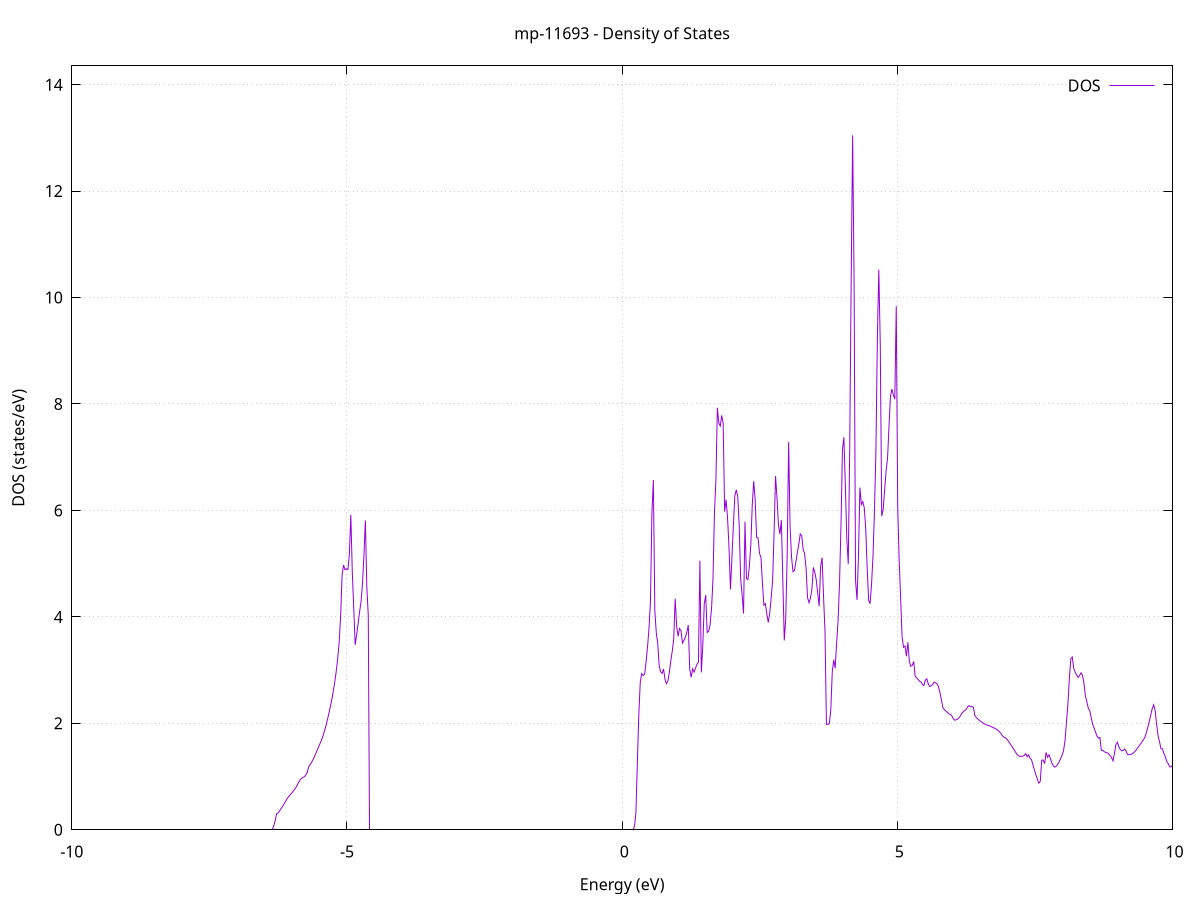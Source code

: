 set title 'mp-11693 - Density of States'
set xlabel 'Energy (eV)'
set ylabel 'DOS (states/eV)'
set grid
set xrange [-10:10]
set yrange [0:14.353]
set xzeroaxis lt -1
set terminal png size 800,600
set output 'mp-11693_dos_gnuplot.png'
plot '-' using 1:2 with lines title 'DOS'
-8.762100 0.000000
-8.735700 0.000000
-8.709300 0.000000
-8.682800 0.000000
-8.656400 0.000000
-8.630000 0.000000
-8.603500 0.000000
-8.577100 0.000000
-8.550700 0.000000
-8.524300 0.000000
-8.497800 0.000000
-8.471400 0.000000
-8.445000 0.000000
-8.418500 0.000000
-8.392100 0.000000
-8.365700 0.000000
-8.339300 0.000000
-8.312800 0.000000
-8.286400 0.000000
-8.260000 0.000000
-8.233500 0.000000
-8.207100 0.000000
-8.180700 0.000000
-8.154300 0.000000
-8.127800 0.000000
-8.101400 0.000000
-8.075000 0.000000
-8.048500 0.000000
-8.022100 0.000000
-7.995700 0.000000
-7.969200 0.000000
-7.942800 0.000000
-7.916400 0.000000
-7.890000 0.000000
-7.863500 0.000000
-7.837100 0.000000
-7.810700 0.000000
-7.784200 0.000000
-7.757800 0.000000
-7.731400 0.000000
-7.705000 0.000000
-7.678500 0.000000
-7.652100 0.000000
-7.625700 0.000000
-7.599200 0.000000
-7.572800 0.000000
-7.546400 0.000000
-7.520000 0.000000
-7.493500 0.000000
-7.467100 0.000000
-7.440700 0.000000
-7.414200 0.000000
-7.387800 0.000000
-7.361400 0.000000
-7.335000 0.000000
-7.308500 0.000000
-7.282100 0.000000
-7.255700 0.000000
-7.229200 0.000000
-7.202800 0.000000
-7.176400 0.000000
-7.150000 0.000000
-7.123500 0.000000
-7.097100 0.000000
-7.070700 0.000000
-7.044200 0.000000
-7.017800 0.000000
-6.991400 0.000000
-6.965000 0.000000
-6.938500 0.000000
-6.912100 0.000000
-6.885700 0.000000
-6.859200 0.000000
-6.832800 0.000000
-6.806400 0.000000
-6.780000 0.000000
-6.753500 0.000000
-6.727100 0.000000
-6.700700 0.000000
-6.674200 0.000000
-6.647800 0.000000
-6.621400 0.000000
-6.595000 0.000000
-6.568500 0.000000
-6.542100 0.000000
-6.515700 0.000000
-6.489200 0.000000
-6.462800 0.000000
-6.436400 0.000000
-6.410000 0.000000
-6.383500 0.000000
-6.357100 0.003900
-6.330700 0.069600
-6.304200 0.175200
-6.277800 0.300100
-6.251400 0.315100
-6.225000 0.354500
-6.198500 0.397200
-6.172100 0.435700
-6.145700 0.480400
-6.119200 0.527100
-6.092800 0.575600
-6.066400 0.613200
-6.040000 0.646200
-6.013500 0.677300
-5.987100 0.710500
-5.960700 0.746600
-5.934200 0.784300
-5.907800 0.830900
-5.881400 0.887200
-5.855000 0.932100
-5.828500 0.963900
-5.802100 0.982800
-5.775700 0.995900
-5.749200 1.027100
-5.722800 1.075700
-5.696400 1.181900
-5.670000 1.221900
-5.643500 1.266300
-5.617100 1.317200
-5.590700 1.374600
-5.564200 1.437600
-5.537800 1.504100
-5.511400 1.567500
-5.484900 1.631900
-5.458500 1.697200
-5.432100 1.774600
-5.405700 1.866800
-5.379200 1.964900
-5.352800 2.076100
-5.326400 2.197400
-5.299900 2.322300
-5.273500 2.459400
-5.247100 2.614100
-5.220700 2.785000
-5.194200 2.983900
-5.167800 3.226600
-5.141400 3.524400
-5.114900 4.019100
-5.088500 4.788700
-5.062100 4.974300
-5.035700 4.886500
-5.009200 4.906300
-4.982800 4.890000
-4.956400 5.172200
-4.929900 5.918800
-4.903500 4.845700
-4.877100 4.177100
-4.850700 3.474800
-4.824200 3.665900
-4.797800 3.867000
-4.771400 4.089400
-4.744900 4.278200
-4.718500 4.616400
-4.692100 5.143600
-4.665700 5.811000
-4.639200 4.561500
-4.612800 4.024900
-4.586400 0.000000
-4.559900 0.000000
-4.533500 0.000000
-4.507100 0.000000
-4.480700 0.000000
-4.454200 0.000000
-4.427800 0.000000
-4.401400 0.000000
-4.374900 0.000000
-4.348500 0.000000
-4.322100 0.000000
-4.295700 0.000000
-4.269200 0.000000
-4.242800 0.000000
-4.216400 0.000000
-4.189900 0.000000
-4.163500 0.000000
-4.137100 0.000000
-4.110700 0.000000
-4.084200 0.000000
-4.057800 0.000000
-4.031400 0.000000
-4.004900 0.000000
-3.978500 0.000000
-3.952100 0.000000
-3.925700 0.000000
-3.899200 0.000000
-3.872800 0.000000
-3.846400 0.000000
-3.819900 0.000000
-3.793500 0.000000
-3.767100 0.000000
-3.740700 0.000000
-3.714200 0.000000
-3.687800 0.000000
-3.661400 0.000000
-3.634900 0.000000
-3.608500 0.000000
-3.582100 0.000000
-3.555700 0.000000
-3.529200 0.000000
-3.502800 0.000000
-3.476400 0.000000
-3.449900 0.000000
-3.423500 0.000000
-3.397100 0.000000
-3.370700 0.000000
-3.344200 0.000000
-3.317800 0.000000
-3.291400 0.000000
-3.264900 0.000000
-3.238500 0.000000
-3.212100 0.000000
-3.185600 0.000000
-3.159200 0.000000
-3.132800 0.000000
-3.106400 0.000000
-3.079900 0.000000
-3.053500 0.000000
-3.027100 0.000000
-3.000600 0.000000
-2.974200 0.000000
-2.947800 0.000000
-2.921400 0.000000
-2.894900 0.000000
-2.868500 0.000000
-2.842100 0.000000
-2.815600 0.000000
-2.789200 0.000000
-2.762800 0.000000
-2.736400 0.000000
-2.709900 0.000000
-2.683500 0.000000
-2.657100 0.000000
-2.630600 0.000000
-2.604200 0.000000
-2.577800 0.000000
-2.551400 0.000000
-2.524900 0.000000
-2.498500 0.000000
-2.472100 0.000000
-2.445600 0.000000
-2.419200 0.000000
-2.392800 0.000000
-2.366400 0.000000
-2.339900 0.000000
-2.313500 0.000000
-2.287100 0.000000
-2.260600 0.000000
-2.234200 0.000000
-2.207800 0.000000
-2.181400 0.000000
-2.154900 0.000000
-2.128500 0.000000
-2.102100 0.000000
-2.075600 0.000000
-2.049200 0.000000
-2.022800 0.000000
-1.996400 0.000000
-1.969900 0.000000
-1.943500 0.000000
-1.917100 0.000000
-1.890600 0.000000
-1.864200 0.000000
-1.837800 0.000000
-1.811400 0.000000
-1.784900 0.000000
-1.758500 0.000000
-1.732100 0.000000
-1.705600 0.000000
-1.679200 0.000000
-1.652800 0.000000
-1.626400 0.000000
-1.599900 0.000000
-1.573500 0.000000
-1.547100 0.000000
-1.520600 0.000000
-1.494200 0.000000
-1.467800 0.000000
-1.441400 0.000000
-1.414900 0.000000
-1.388500 0.000000
-1.362100 0.000000
-1.335600 0.000000
-1.309200 0.000000
-1.282800 0.000000
-1.256400 0.000000
-1.229900 0.000000
-1.203500 0.000000
-1.177100 0.000000
-1.150600 0.000000
-1.124200 0.000000
-1.097800 0.000000
-1.071400 0.000000
-1.044900 0.000000
-1.018500 0.000000
-0.992100 0.000000
-0.965600 0.000000
-0.939200 0.000000
-0.912800 0.000000
-0.886400 0.000000
-0.859900 0.000000
-0.833500 0.000000
-0.807100 0.000000
-0.780600 0.000000
-0.754200 0.000000
-0.727800 0.000000
-0.701300 0.000000
-0.674900 0.000000
-0.648500 0.000000
-0.622100 0.000000
-0.595600 0.000000
-0.569200 0.000000
-0.542800 0.000000
-0.516300 0.000000
-0.489900 0.000000
-0.463500 0.000000
-0.437100 0.000000
-0.410600 0.000000
-0.384200 0.000000
-0.357800 0.000000
-0.331300 0.000000
-0.304900 0.000000
-0.278500 0.000000
-0.252100 0.000000
-0.225600 0.000000
-0.199200 0.000000
-0.172800 0.000000
-0.146300 0.000000
-0.119900 0.000000
-0.093500 0.000000
-0.067100 0.000000
-0.040600 0.000000
-0.014200 0.000000
0.012200 0.000000
0.038700 0.000000
0.065100 0.000000
0.091500 0.000000
0.117900 0.000000
0.144400 0.000000
0.170800 0.000000
0.197200 0.000400
0.223700 0.059000
0.250100 0.317400
0.276500 1.253100
0.302900 2.174200
0.329400 2.772800
0.355800 2.934000
0.382200 2.899900
0.408700 2.922800
0.435100 3.157700
0.461500 3.438500
0.487900 3.785500
0.514400 4.289500
0.540800 5.945100
0.567200 6.570000
0.593700 4.121700
0.620100 3.705000
0.646500 3.501800
0.672900 3.082800
0.699400 2.967300
0.725800 2.937800
0.752200 3.020400
0.778700 2.826000
0.805100 2.745400
0.831500 2.793300
0.857900 2.960800
0.884400 3.176100
0.910800 3.357100
0.937200 3.581700
0.963700 4.339500
0.990100 3.826900
1.016500 3.634700
1.042900 3.782300
1.069400 3.740400
1.095800 3.508100
1.122200 3.558300
1.148700 3.619200
1.175100 3.709600
1.201500 3.845800
1.227900 3.023500
1.254400 2.864400
1.280800 3.023100
1.307200 2.960300
1.333700 3.040900
1.360100 3.108100
1.386500 3.151000
1.412900 5.056600
1.439400 2.957800
1.465800 3.481500
1.492200 4.252600
1.518700 4.408800
1.545100 3.707400
1.571500 3.730300
1.598000 3.846800
1.624400 4.160000
1.650800 4.715200
1.677200 5.956600
1.703700 6.570100
1.730100 7.928400
1.756500 7.643600
1.783000 7.586400
1.809400 7.787100
1.835800 7.631600
1.862200 5.975800
1.888700 6.204000
1.915100 5.861200
1.941500 5.315100
1.968000 4.516000
1.994400 5.103400
2.020800 5.712600
2.047200 6.271100
2.073700 6.388200
2.100100 6.272600
2.126500 5.732200
2.153000 4.714500
2.179400 4.421800
2.205800 4.063000
2.232200 5.789000
2.258700 4.720900
2.285100 4.700200
2.311500 4.951700
2.338000 5.353000
2.364400 6.110600
2.390800 6.548900
2.417200 6.199900
2.443700 5.493300
2.470100 5.482400
2.496500 5.195400
2.523000 5.108500
2.549400 4.623500
2.575800 4.219800
2.602200 4.248800
2.628700 4.054200
2.655100 3.894300
2.681500 4.070400
2.708000 4.358000
2.734400 4.679500
2.760800 5.582600
2.787200 6.644900
2.813700 6.236900
2.840100 5.729700
2.866500 5.553900
2.893000 5.817900
2.919400 4.696100
2.945800 3.556800
2.972200 3.966000
2.998700 5.156700
3.025100 7.285200
3.051500 5.693900
3.078000 5.121400
3.104400 4.848300
3.130800 4.871600
3.157200 5.037000
3.183700 5.206800
3.210100 5.367400
3.236500 5.558700
3.263000 5.524100
3.289400 5.267100
3.315800 5.185300
3.342200 4.912100
3.368700 4.360400
3.395100 4.266000
3.421500 4.353800
3.448000 4.519500
3.474400 4.929900
3.500800 4.837800
3.527200 4.691300
3.553700 4.445400
3.580100 4.202500
3.606500 4.947700
3.633000 5.115700
3.659400 4.383800
3.685800 3.732700
3.712200 1.979700
3.738700 1.982200
3.765100 1.992600
3.791500 2.253800
3.818000 2.966900
3.844400 3.193400
3.870800 3.035200
3.897300 3.507700
3.923700 3.933000
3.950100 4.643600
3.976500 5.730100
4.003000 7.144700
4.029400 7.374500
4.055800 6.456700
4.082300 5.463800
4.108700 4.996800
4.135100 7.198600
4.161500 10.302400
4.188000 13.048200
4.214400 10.318000
4.240800 4.690000
4.267300 4.320400
4.293700 5.131700
4.320100 6.429800
4.346500 6.110600
4.373000 6.166900
4.399400 6.050000
4.425800 5.659900
4.452300 4.914200
4.478700 4.311400
4.505100 4.247400
4.531500 4.613400
4.558000 5.144200
4.584400 5.973000
4.610800 7.100800
4.637300 9.221200
4.663700 10.524200
4.690100 9.126500
4.716500 5.891400
4.743000 6.017200
4.769400 6.385800
4.795800 6.739000
4.822300 6.977300
4.848700 7.575200
4.875100 8.139700
4.901500 8.282000
4.928000 8.172200
4.954400 8.090300
4.980800 9.837900
5.007300 6.044800
5.033700 5.064700
5.060100 4.359000
5.086500 3.623300
5.113000 3.429900
5.139400 3.454500
5.165800 3.260500
5.192300 3.523100
5.218700 3.161600
5.245100 3.071800
5.271500 3.088600
5.298000 3.162400
5.324400 2.885500
5.350800 2.857000
5.377300 2.823800
5.403700 2.791000
5.430100 2.776100
5.456500 2.730000
5.483000 2.709900
5.509400 2.810600
5.535800 2.836800
5.562300 2.739700
5.588700 2.692400
5.615100 2.706400
5.641500 2.726300
5.668000 2.775200
5.694400 2.760200
5.720800 2.744900
5.747300 2.691500
5.773700 2.581700
5.800100 2.446100
5.826500 2.299900
5.853000 2.258400
5.879400 2.233200
5.905800 2.210200
5.932300 2.184900
5.958700 2.168300
5.985100 2.151100
6.011500 2.095600
6.038000 2.060300
6.064400 2.064300
6.090800 2.077100
6.117300 2.100100
6.143700 2.135400
6.170100 2.187100
6.196500 2.213900
6.223000 2.238400
6.249400 2.259200
6.275800 2.306900
6.302300 2.334200
6.328700 2.311700
6.355100 2.318600
6.381600 2.302000
6.408000 2.148700
6.434400 2.111100
6.460800 2.083600
6.487300 2.058900
6.513700 2.038100
6.540100 2.018600
6.566600 1.999700
6.593000 1.983200
6.619400 1.970500
6.645800 1.961400
6.672300 1.954400
6.698700 1.941400
6.725100 1.926700
6.751600 1.915100
6.778000 1.902900
6.804400 1.887900
6.830800 1.866100
6.857300 1.838900
6.883700 1.807900
6.910100 1.765500
6.936600 1.739000
6.963000 1.731500
6.989400 1.703800
7.015800 1.668900
7.042300 1.628500
7.068700 1.585300
7.095100 1.544200
7.121600 1.502900
7.148000 1.460200
7.174400 1.415800
7.200800 1.390800
7.227300 1.379100
7.253700 1.380800
7.280100 1.383500
7.306600 1.395500
7.333000 1.431600
7.359400 1.369500
7.385800 1.408700
7.412300 1.344400
7.438700 1.313800
7.465100 1.216600
7.491600 1.122800
7.518000 1.033700
7.544400 0.952000
7.570800 0.876000
7.597300 0.907600
7.623700 1.307800
7.650100 1.310800
7.676600 1.243400
7.703000 1.453600
7.729400 1.363500
7.755800 1.407200
7.782300 1.336900
7.808700 1.250800
7.835100 1.201600
7.861600 1.175900
7.888000 1.193900
7.914400 1.230300
7.940800 1.278000
7.967300 1.335600
7.993700 1.400300
8.020100 1.485400
8.046600 1.672300
8.073000 2.012000
8.099400 2.353500
8.125800 2.840400
8.152300 3.215200
8.178700 3.246100
8.205100 3.037400
8.231600 2.958000
8.258000 2.911500
8.284400 2.862500
8.310800 2.896000
8.337300 2.949600
8.363700 2.906000
8.390100 2.759900
8.416600 2.524900
8.443000 2.405000
8.469400 2.288000
8.495800 2.237700
8.522300 2.109200
8.548700 1.989200
8.575100 1.910200
8.601600 1.836100
8.628000 1.762000
8.654400 1.721300
8.680900 1.735900
8.707300 1.493100
8.733700 1.492700
8.760100 1.467000
8.786600 1.453100
8.813000 1.447000
8.839400 1.426100
8.865900 1.396700
8.892300 1.357100
8.918700 1.294900
8.945100 1.430900
8.971600 1.599100
8.998000 1.643500
9.024400 1.560500
9.050900 1.509200
9.077300 1.482900
9.103700 1.491100
9.130100 1.518900
9.156600 1.479700
9.183000 1.415200
9.209400 1.410100
9.235900 1.415700
9.262300 1.424500
9.288700 1.442400
9.315100 1.469500
9.341600 1.501600
9.368000 1.538800
9.394400 1.577300
9.420900 1.615200
9.447300 1.653900
9.473700 1.693600
9.500100 1.744300
9.526600 1.828700
9.553000 1.931100
9.579400 2.043800
9.605900 2.161100
9.632300 2.278200
9.658700 2.349300
9.685100 2.235400
9.711600 1.978400
9.738000 1.766000
9.764400 1.652800
9.790900 1.522300
9.817300 1.519400
9.843700 1.435200
9.870100 1.372700
9.896600 1.279700
9.923000 1.242500
9.949400 1.182200
9.975900 1.181000
10.002300 1.212100
10.028700 1.158600
10.055100 1.024500
10.081600 0.860900
10.108000 0.721000
10.134400 0.567700
10.160900 0.410700
10.187300 0.335500
10.213700 0.315600
10.240100 0.326400
10.266600 0.358800
10.293000 0.390900
10.319400 0.422700
10.345900 0.456200
10.372300 0.497600
10.398700 0.554400
10.425100 0.593700
10.451600 0.636200
10.478000 0.677800
10.504400 0.717300
10.530900 0.754900
10.557300 0.790600
10.583700 0.824500
10.610100 0.856700
10.636600 0.876000
10.663000 0.896800
10.689400 0.926400
10.715900 0.962400
10.742300 1.005100
10.768700 1.049400
10.795100 1.095500
10.821600 1.148200
10.848000 1.207900
10.874400 1.274700
10.900900 1.352700
10.927300 1.456900
10.953700 1.579200
10.980100 1.721200
11.006600 1.918600
11.033000 2.233500
11.059400 2.598800
11.085900 3.153700
11.112300 3.357100
11.138700 3.334700
11.165200 3.038200
11.191600 2.732300
11.218000 2.172800
11.244400 1.698800
11.270900 1.532600
11.297300 1.429500
11.323700 1.374400
11.350200 1.362300
11.376600 1.345700
11.403000 1.323800
11.429400 1.327800
11.455900 1.388100
11.482300 1.482500
11.508700 1.533500
11.535200 1.575900
11.561600 1.675900
11.588000 1.823500
11.614400 2.086100
11.640900 2.031100
11.667300 1.849400
11.693700 1.609500
11.720200 1.366800
11.746600 1.131600
11.773000 1.111600
11.799400 1.104600
11.825900 1.077400
11.852300 1.086900
11.878700 1.129100
11.905200 1.257400
11.931600 1.309800
11.958000 1.362600
11.984400 1.407100
12.010900 1.447500
12.037300 1.476200
12.063700 1.502600
12.090200 1.555100
12.116600 1.618800
12.143000 1.733800
12.169400 1.902800
12.195900 2.145100
12.222300 2.488500
12.248700 2.426400
12.275200 2.577200
12.301600 2.632500
12.328000 2.660000
12.354400 2.663900
12.380900 2.630700
12.407300 2.417600
12.433700 2.268800
12.460200 2.156100
12.486600 2.078700
12.513000 2.020800
12.539400 1.898800
12.565900 1.828100
12.592300 1.785100
12.618700 1.803800
12.645200 1.873500
12.671600 2.053200
12.698000 2.644300
12.724400 3.187800
12.750900 3.542400
12.777300 3.996800
12.803700 4.424400
12.830200 4.678700
12.856600 4.735100
12.883000 4.609000
12.909400 4.343700
12.935900 4.143900
12.962300 4.029300
12.988700 4.022600
13.015200 4.041800
13.041600 3.928900
13.068000 3.770100
13.094400 3.639200
13.120900 3.582500
13.147300 3.392800
13.173700 3.226900
13.200200 3.061300
13.226600 3.019200
13.253000 2.898700
13.279400 2.684300
13.305900 2.486600
13.332300 2.332200
13.358700 2.254100
13.385200 2.228900
13.411600 2.149700
13.438000 2.119200
13.464500 2.120200
13.490900 2.111900
13.517300 2.094500
13.543700 2.087100
13.570200 2.087900
13.596600 2.091700
13.623000 2.065200
13.649500 2.001600
13.675900 1.938200
13.702300 1.890800
13.728700 1.949200
13.755200 2.211600
13.781600 2.302400
13.808000 2.629400
13.834500 2.911000
13.860900 3.109300
13.887300 3.018800
13.913700 2.961000
13.940200 2.698600
13.966600 2.639900
13.993000 2.550800
14.019500 2.504900
14.045900 2.437400
14.072300 2.392500
14.098700 2.362500
14.125200 2.332200
14.151600 2.286800
14.178000 2.254000
14.204500 2.188600
14.230900 2.073000
14.257300 1.988600
14.283700 1.948600
14.310200 1.855000
14.336600 1.775800
14.363000 1.715300
14.389500 1.699100
14.415900 1.692000
14.442300 1.834700
14.468700 1.934500
14.495200 1.958200
14.521600 1.909300
14.548000 1.954200
14.574500 2.127700
14.600900 2.230400
14.627300 2.315800
14.653700 2.396600
14.680200 2.479600
14.706600 2.526900
14.733000 2.543000
14.759500 2.582600
14.785900 2.645800
14.812300 2.723800
14.838700 2.810500
14.865200 2.891000
14.891600 2.960800
14.918000 3.030100
14.944500 3.152100
14.970900 3.384400
14.997300 3.251900
15.023700 3.079400
15.050200 2.930900
15.076600 2.782200
15.103000 2.627800
15.129500 2.449300
15.155900 2.256300
15.182300 2.055200
15.208700 2.020500
15.235200 2.060500
15.261600 2.160800
15.288000 2.185500
15.314500 2.182100
15.340900 2.062800
15.367300 1.972600
15.393700 1.881100
15.420200 2.186800
15.446600 2.365000
15.473000 2.135900
15.499500 2.033500
15.525900 1.942400
15.552300 1.804000
15.578700 1.687400
15.605200 1.564400
15.631600 1.490800
15.658000 1.460600
15.684500 1.539500
15.710900 1.686400
15.737300 2.100900
15.763700 2.414600
15.790200 2.642900
15.816600 2.708000
15.843000 2.632500
15.869500 2.645700
15.895900 2.700400
15.922300 2.685500
15.948800 2.562700
15.975200 2.467600
16.001600 2.402600
16.028000 2.507400
16.054500 2.267400
16.080900 2.193200
16.107300 2.259000
16.133800 2.375300
16.160200 2.521500
16.186600 2.678200
16.213000 2.736500
16.239500 2.645400
16.265900 2.554800
16.292300 2.525100
16.318800 2.541400
16.345200 2.569300
16.371600 2.638400
16.398000 2.743500
16.424500 2.856600
16.450900 2.914800
16.477300 2.941300
16.503800 3.006700
16.530200 3.015100
16.556600 2.996000
16.583000 3.045200
16.609500 3.068900
16.635900 3.066200
16.662300 3.076900
16.688800 3.060500
16.715200 2.978900
16.741600 2.938000
16.768000 2.933500
16.794500 3.185000
16.820900 2.967200
16.847300 2.793200
16.873800 2.832800
16.900200 2.849900
16.926600 2.970000
16.953000 2.960800
16.979500 2.854600
17.005900 2.900200
17.032300 2.835000
17.058800 2.970300
17.085200 3.318300
17.111600 3.732400
17.138000 4.036900
17.164500 3.775800
17.190900 3.567100
17.217300 3.371400
17.243800 3.165000
17.270200 2.930400
17.296600 2.792700
17.323000 2.649800
17.349500 2.496500
17.375900 2.348500
17.402300 2.234700
17.428800 2.138500
17.455200 2.055400
17.481600 1.995600
17.508000 1.989600
17.534500 2.012300
17.560900 2.053500
17.587300 2.116200
17.613800 2.192900
17.640200 2.275500
17.666600 2.417900
17.693000 2.572500
17.719500 2.659700
17.745900 2.767300
17.772300 2.913400
17.798800 3.308300
17.825200 3.038900
17.851600 2.857900
17.878000 2.815500
17.904500 2.808600
17.930900 2.792800
17.957300 2.770900
17.983800 2.738900
18.010200 2.696200
18.036600 2.636900
18.063000 2.592100
18.089500 2.620500
18.115900 2.606400
18.142300 2.606000
18.168800 2.624500
18.195200 2.642900
18.221600 2.683800
18.248100 2.736400
18.274500 2.823700
18.300900 2.910000
18.327300 3.137700
18.353800 3.544600
18.380200 3.503500
18.406600 3.641700
18.433100 3.807500
18.459500 3.879000
18.485900 3.892300
18.512300 3.848700
18.538800 3.707200
18.565200 3.608600
18.591600 3.509400
18.618100 3.390000
18.644500 3.326300
18.670900 3.320700
18.697300 3.340100
18.723800 3.365800
18.750200 3.360900
18.776600 3.236100
18.803100 3.230200
18.829500 3.326400
18.855900 3.459400
18.882300 3.427700
18.908800 3.421000
18.935200 3.411600
18.961600 3.419800
18.988100 3.465300
19.014500 3.680300
19.040900 3.460600
19.067300 3.490500
19.093800 3.547200
19.120200 3.606800
19.146600 3.748500
19.173100 3.804700
19.199500 3.777200
19.225900 3.643000
19.252300 3.627300
19.278800 3.611600
19.305200 3.583500
19.331600 3.541500
19.358100 3.527700
19.384500 3.532700
19.410900 3.541500
19.437300 3.575900
19.463800 3.641700
19.490200 3.592500
19.516600 3.535800
19.543100 3.459300
19.569500 3.420400
19.595900 3.427400
19.622300 3.452100
19.648800 3.465300
19.675200 3.520200
19.701600 3.335400
19.728100 3.236600
19.754500 3.198600
19.780900 3.150500
19.807300 3.079800
19.833800 3.073100
19.860200 3.167500
19.886600 3.162000
19.913100 3.276300
19.939500 3.402600
19.965900 3.456900
19.992300 3.492200
20.018800 3.557500
20.045200 3.710600
20.071600 3.900300
20.098100 4.102900
20.124500 4.606400
20.150900 3.168500
20.177300 3.098400
20.203800 3.118200
20.230200 3.165000
20.256600 3.059400
20.283100 2.887900
20.309500 2.802200
20.335900 2.757600
20.362300 2.764300
20.388800 2.779200
20.415200 2.789900
20.441600 2.914000
20.468100 3.940900
20.494500 3.796100
20.520900 3.907700
20.547400 3.864800
20.573800 3.870400
20.600200 4.070800
20.626600 4.138500
20.653100 3.578400
20.679500 3.527300
20.705900 3.349600
20.732400 3.157500
20.758800 3.026800
20.785200 3.040600
20.811600 3.067300
20.838100 3.153900
20.864500 3.389600
20.890900 3.498100
20.917400 3.618700
20.943800 3.617200
20.970200 3.602300
20.996600 3.597100
21.023100 3.581800
21.049500 3.593200
21.075900 3.515500
21.102400 3.535800
21.128800 3.549900
21.155200 3.495900
21.181600 3.411100
21.208100 3.434200
21.234500 3.385000
21.260900 3.279900
21.287400 3.242200
21.313800 3.248700
21.340200 3.370000
21.366600 3.411400
21.393100 3.483600
21.419500 3.560600
21.445900 3.638000
21.472400 3.709900
21.498800 3.827300
21.525200 3.546300
21.551600 3.476400
21.578100 3.446300
21.604500 3.463300
21.630900 3.501400
21.657400 3.570800
21.683800 3.683400
21.710200 3.826800
21.736600 3.913500
21.763100 3.859400
21.789500 3.765700
21.815900 3.762300
21.842400 3.754500
21.868800 3.789800
21.895200 3.732700
21.921600 3.631400
21.948100 3.621200
21.974500 3.514500
22.000900 3.541000
22.027400 3.634500
22.053800 3.615200
22.080200 3.517300
22.106600 3.438900
22.133100 3.396600
22.159500 3.404600
22.185900 3.424000
22.212400 3.595000
22.238800 3.957700
22.265200 4.049200
22.291600 4.036000
22.318100 3.971900
22.344500 3.893900
22.370900 3.854000
22.397400 3.757400
22.423800 3.678400
22.450200 4.149900
22.476600 3.578100
22.503100 3.546300
22.529500 3.510600
22.555900 3.473900
22.582400 3.463200
22.608800 3.458400
22.635200 3.497500
22.661600 3.525700
22.688100 3.483300
22.714500 3.429300
22.740900 3.337500
22.767400 3.210000
22.793800 3.192500
22.820200 3.201700
22.846600 3.187600
22.873100 3.182600
22.899500 3.190300
22.925900 3.178500
22.952400 3.689700
22.978800 3.983500
23.005200 3.741200
23.031700 3.629400
23.058100 3.515000
23.084500 3.269100
23.110900 3.134100
23.137400 3.089000
23.163800 3.140700
23.190200 3.084000
23.216700 2.995400
23.243100 2.956300
23.269500 2.703300
23.295900 2.661600
23.322400 2.628200
23.348800 2.635900
23.375200 2.646400
23.401700 2.588200
23.428100 2.559100
23.454500 2.560800
23.480900 2.565300
23.507400 2.564700
23.533800 2.605300
23.560200 2.669400
23.586700 2.779800
23.613100 3.215800
23.639500 3.420200
23.665900 3.346800
23.692400 3.322900
23.718800 3.199900
23.745200 3.018100
23.771700 2.835200
23.798100 2.684200
23.824500 2.792700
23.850900 3.023900
23.877400 3.363700
23.903800 3.735200
23.930200 4.157000
23.956700 4.414900
23.983100 4.421700
24.009500 4.441100
24.035900 4.528100
24.062400 4.364200
24.088800 4.184700
24.115200 4.016800
24.141700 4.456700
24.168100 3.964100
24.194500 4.008800
24.220900 4.124600
24.247400 4.088200
24.273800 3.949100
24.300200 3.854900
24.326700 3.781400
24.353100 3.860900
24.379500 3.961700
24.405900 4.077800
24.432400 4.220600
24.458800 4.353500
24.485200 4.452900
24.511700 4.603300
24.538100 4.783700
24.564500 4.985100
24.590900 4.985300
24.617400 4.719400
24.643800 4.465000
24.670200 4.168600
24.696700 4.052700
24.723100 4.155500
24.749500 4.279800
24.775900 4.430200
24.802400 4.836300
24.828800 4.988700
24.855200 5.100400
24.881700 5.204400
24.908100 5.242000
24.934500 5.049000
24.960900 4.389600
24.987400 4.246400
25.013800 4.208800
25.040200 4.193600
25.066700 4.450600
25.093100 4.536900
25.119500 4.366900
25.145900 4.149400
25.172400 4.288700
25.198800 4.279100
25.225200 4.042300
25.251700 3.967400
25.278100 3.821100
25.304500 3.794300
25.331000 3.955900
25.357400 4.179000
25.383800 4.054900
25.410200 3.971800
25.436700 3.950200
25.463100 4.005200
25.489500 4.120800
25.516000 4.101100
25.542400 4.459600
25.568800 4.280300
25.595200 4.192700
25.621700 4.379400
25.648100 3.921000
25.674500 3.559600
25.701000 3.485900
25.727400 3.632200
25.753800 3.830900
25.780200 3.992100
25.806700 4.224900
25.833100 4.380400
25.859500 4.179600
25.886000 4.262400
25.912400 4.504400
25.938800 4.558000
25.965200 4.439800
25.991700 4.312300
26.018100 4.222200
26.044500 4.132000
26.071000 3.918800
26.097400 3.648000
26.123800 3.688700
26.150200 3.249500
26.176700 3.091500
26.203100 2.919300
26.229500 2.744500
26.256000 2.614100
26.282400 2.362100
26.308800 2.459300
26.335200 2.645300
26.361700 2.829500
26.388100 3.029300
26.414500 3.222800
26.441000 3.501500
26.467400 3.694900
26.493800 3.978900
26.520200 4.250300
26.546700 4.509600
26.573100 5.088300
26.599500 4.896600
26.626000 5.284300
26.652400 5.586900
26.678800 6.176800
26.705200 5.885400
26.731700 5.106600
26.758100 4.222900
26.784500 3.810600
26.811000 3.504900
26.837400 3.337400
26.863800 3.302000
26.890200 3.281500
26.916700 3.310700
26.943100 3.395400
26.969500 3.473500
26.996000 3.565900
27.022400 4.010100
27.048800 4.359600
27.075200 4.716200
27.101700 4.701600
27.128100 4.789000
27.154500 4.845300
27.181000 4.955100
27.207400 4.392900
27.233800 4.210400
27.260200 4.316200
27.286700 4.260000
27.313100 4.186700
27.339500 4.256000
27.366000 4.188600
27.392400 4.515100
27.418800 4.024500
27.445200 3.857600
27.471700 3.796100
27.498100 3.839100
27.524500 3.693900
27.551000 3.414600
27.577400 3.366000
27.603800 3.276000
27.630200 3.279100
27.656700 3.368800
27.683100 3.650100
27.709500 4.095900
27.736000 4.614600
27.762400 4.099600
27.788800 4.021900
27.815300 3.928900
27.841700 3.799400
27.868100 3.771400
27.894500 3.797500
27.921000 3.946800
27.947400 4.276200
27.973800 4.624700
28.000300 4.915700
28.026700 5.414000
28.053100 4.464200
28.079500 3.995600
28.106000 3.542200
28.132400 3.375900
28.158800 3.499600
28.185300 3.985500
28.211700 3.941700
28.238100 3.967000
28.264500 3.968200
28.291000 4.131000
28.317400 4.631300
28.343800 4.461300
28.370300 4.005300
28.396700 3.657600
28.423100 3.452500
28.449500 3.209600
28.476000 3.067100
28.502400 2.945400
28.528800 2.811800
28.555300 2.747800
28.581700 2.951400
28.608100 2.974700
28.634500 3.214300
28.661000 3.499700
28.687400 3.797600
28.713800 4.074900
28.740300 4.401100
28.766700 4.567400
28.793100 4.730800
28.819500 4.765600
28.846000 4.528300
28.872400 4.240400
28.898800 4.017500
28.925300 4.207900
28.951700 4.251300
28.978100 4.281500
29.004500 4.693400
29.031000 4.891500
29.057400 4.642400
29.083800 4.295800
29.110300 4.223500
29.136700 3.836400
29.163100 3.756500
29.189500 3.639500
29.216000 3.733400
29.242400 3.853400
29.268800 3.703300
29.295300 3.531100
29.321700 3.422700
29.348100 3.362800
29.374500 3.297200
29.401000 3.234700
29.427400 3.252800
29.453800 3.281400
29.480300 3.403000
29.506700 3.590300
29.533100 3.773100
29.559500 4.202200
29.586000 4.909400
29.612400 5.293100
29.638800 5.766800
29.665300 4.800100
29.691700 4.720600
29.718100 5.253500
29.744500 4.788800
29.771000 4.566000
29.797400 4.546600
29.823800 4.412000
29.850300 4.235600
29.876700 3.969600
29.903100 4.008100
29.929500 4.306400
29.956000 4.497100
29.982400 4.530800
30.008800 4.669200
30.035300 4.716800
30.061700 4.702600
30.088100 4.583300
30.114600 4.523600
30.141000 4.447900
30.167400 4.310000
30.193800 4.134800
30.220300 3.996200
30.246700 3.869600
30.273100 3.777000
30.299600 3.737900
30.326000 3.718900
30.352400 3.667800
30.378800 3.651900
30.405300 3.702200
30.431700 3.856700
30.458100 3.808000
30.484600 3.751400
30.511000 3.721000
30.537400 3.700000
30.563800 3.743000
30.590300 3.837100
30.616700 3.930900
30.643100 3.965800
30.669600 3.974700
30.696000 4.022600
30.722400 3.800700
30.748800 3.587700
30.775300 3.516200
30.801700 3.486000
30.828100 3.472700
30.854600 3.438600
30.881000 3.317300
30.907400 3.295400
30.933800 3.322900
30.960300 3.381800
30.986700 3.476000
31.013100 3.622700
31.039600 3.882100
31.066000 4.101200
31.092400 4.218100
31.118800 4.404500
31.145300 4.692500
31.171700 4.668300
31.198100 4.830200
31.224600 4.845600
31.251000 5.047900
31.277400 5.054600
31.303800 5.220800
31.330300 5.294800
31.356700 4.885100
31.383100 4.949000
31.409600 4.484400
31.436000 4.213300
31.462400 3.904100
31.488800 3.651300
31.515300 3.573700
31.541700 3.507600
31.568100 3.456500
31.594600 3.456800
31.621000 3.553100
31.647400 3.742800
31.673800 3.909500
31.700300 4.078200
31.726700 4.261900
31.753100 4.130800
31.779600 4.068500
31.806000 4.218200
31.832400 4.044000
31.858800 4.085800
31.885300 4.314100
31.911700 4.220900
31.938100 4.187000
31.964600 4.203900
31.991000 4.144400
32.017400 4.057700
32.043800 3.974300
32.070300 4.007500
32.096700 4.080100
32.123100 4.089200
32.149600 4.028500
32.176000 3.890100
32.202400 3.800400
32.228800 3.754500
32.255300 3.783400
32.281700 3.791000
32.308100 4.255400
32.334600 4.601600
32.361000 4.433900
32.387400 4.470900
32.413900 4.444900
32.440300 4.323200
32.466700 4.163100
32.493100 3.908300
32.519600 3.772400
32.546000 3.677400
32.572400 3.673400
32.598900 3.760900
32.625300 3.835500
32.651700 3.990000
32.678100 4.169700
32.704600 4.229200
32.731000 4.442800
32.757400 4.325600
32.783900 4.221800
32.810300 4.134700
32.836700 4.062000
32.863100 4.061500
32.889600 4.037000
32.916000 3.962000
32.942400 4.018500
32.968900 4.135500
32.995300 4.248500
33.021700 4.273800
33.048100 4.251800
33.074600 4.588200
33.101000 4.590900
33.127400 4.652200
33.153900 4.680300
33.180300 4.699600
33.206700 4.700800
33.233100 4.724300
33.259600 4.753600
33.286000 5.163900
33.312400 5.633300
33.338900 5.403300
33.365300 5.598100
33.391700 5.799100
33.418100 6.014400
33.444600 6.702900
33.471000 6.031000
33.497400 5.008100
33.523900 4.402300
33.550300 4.175500
33.576700 4.210500
33.603100 4.270000
33.629600 4.328800
33.656000 4.265300
33.682400 4.305400
33.708900 4.797900
33.735300 5.012600
33.761700 5.167100
33.788100 6.405500
33.814600 5.323000
33.841000 5.403000
33.867400 5.376700
33.893900 5.219700
33.920300 5.026600
33.946700 4.644300
33.973100 4.612400
33.999600 4.530400
34.026000 4.312200
34.052400 4.306000
34.078900 4.471800
34.105300 4.523200
34.131700 4.642100
34.158100 4.889800
34.184600 5.468500
34.211000 5.113300
34.237400 5.441800
34.263900 5.519200
34.290300 5.361500
34.316700 5.468800
34.343100 5.773700
34.369600 6.017500
34.396000 5.237400
34.422400 4.556800
34.448900 4.092400
34.475300 4.015300
34.501700 4.116600
34.528100 4.035500
34.554600 4.072900
34.581000 4.251200
34.607400 4.662300
34.633900 4.357800
34.660300 4.236400
34.686700 4.396100
34.713100 4.658100
34.739600 4.855800
34.766000 5.574100
34.792400 6.724800
34.818900 6.319700
34.845300 5.910600
34.871700 5.211900
34.898200 4.744500
34.924600 4.286800
34.951000 3.943800
34.977400 3.937700
35.003900 4.154100
35.030300 4.163000
35.056700 4.289000
35.083200 4.352500
35.109600 4.370700
35.136000 4.380900
35.162400 4.476600
35.188900 4.422500
35.215300 4.481200
35.241700 4.469500
35.268200 4.443400
35.294600 4.475300
35.321000 4.228200
35.347400 3.848700
35.373900 3.452600
35.400300 3.421000
35.426700 3.595300
35.453200 3.848900
35.479600 4.067000
35.506000 4.336800
35.532400 4.901800
35.558900 4.589000
35.585300 4.296700
35.611700 4.115400
35.638200 3.948800
35.664600 3.697100
35.691000 3.384400
35.717400 3.487400
35.743900 3.835200
35.770300 4.090900
35.796700 4.255800
35.823200 4.330400
35.849600 4.633700
35.876000 4.633000
35.902400 4.709000
35.928900 4.678100
35.955300 4.631800
35.981700 4.619400
36.008200 4.688500
36.034600 4.916400
36.061000 5.153300
36.087400 5.093100
36.113900 4.743400
36.140300 4.554400
36.166700 4.670100
36.193200 4.580400
36.219600 4.486600
36.246000 4.774400
36.272400 4.636100
36.298900 4.508600
36.325300 4.558700
36.351700 4.575600
36.378200 4.774700
36.404600 4.645000
36.431000 5.030400
36.457400 5.343300
36.483900 5.521400
36.510300 5.509600
36.536700 5.514300
36.563200 4.749600
36.589600 4.363400
36.616000 4.478000
36.642400 4.602600
36.668900 4.492400
36.695300 4.367800
36.721700 4.210600
36.748200 3.971700
36.774600 3.810000
36.801000 3.787200
36.827400 3.954700
36.853900 4.634800
36.880300 5.366700
36.906700 5.560700
36.933200 6.447700
36.959600 6.833200
36.986000 5.991100
37.012400 5.631400
37.038900 5.361500
37.065300 5.283000
37.091700 4.989300
37.118200 5.071000
37.144600 5.711400
37.171000 5.889800
37.197500 5.999100
37.223900 5.827200
37.250300 5.651600
37.276700 5.453300
37.303200 5.425100
37.329600 5.443900
37.356000 5.397000
37.382500 5.191300
37.408900 5.022700
37.435300 4.953300
37.461700 5.105000
37.488200 5.360300
37.514600 5.270400
37.541000 4.999400
37.567500 4.654200
37.593900 4.460900
37.620300 4.674600
37.646700 4.690700
37.673200 4.689000
37.699600 4.584200
37.726000 4.368300
37.752500 4.142700
37.778900 4.124800
37.805300 4.247100
37.831700 4.576900
37.858200 5.044700
37.884600 4.912000
37.911000 4.906400
37.937500 4.975000
37.963900 5.043000
37.990300 5.119300
38.016700 5.290800
38.043200 5.428200
38.069600 5.644300
38.096000 5.746200
38.122500 5.462200
38.148900 5.066000
38.175300 4.733800
38.201700 4.561900
38.228200 4.939900
38.254600 5.408300
38.281000 5.058900
38.307500 4.860800
38.333900 4.886000
38.360300 5.022700
38.386700 5.141500
38.413200 5.365500
38.439600 6.012700
38.466000 6.159200
38.492500 6.030200
38.518900 5.550200
38.545300 5.348400
38.571700 5.220100
38.598200 5.034700
38.624600 4.912300
38.651000 5.469200
38.677500 6.326300
38.703900 6.141200
38.730300 5.895400
38.756700 5.713200
38.783200 5.472600
38.809600 5.461800
38.836000 5.570600
38.862500 5.478200
38.888900 5.533700
38.915300 6.218400
38.941700 6.772000
38.968200 7.363400
38.994600 8.637200
39.021000 10.158400
39.047500 11.421700
39.073900 8.727600
39.100300 7.309700
39.126700 6.334100
39.153200 7.886700
39.179600 12.491700
39.206000 17.720000
39.232500 18.148300
39.258900 15.987800
39.285300 20.761900
39.311700 33.805800
39.338200 25.158600
39.364600 25.621400
39.391000 33.907100
39.417500 23.412700
39.443900 19.488600
39.470300 27.976700
39.496700 18.550700
39.523200 16.960600
39.549600 17.353600
39.576000 15.228200
39.602500 12.149800
39.628900 9.733300
39.655300 9.334600
39.681800 10.196100
39.708200 11.082500
39.734600 10.895200
39.761000 9.454000
39.787500 8.453400
39.813900 7.687100
39.840300 7.413400
39.866800 7.489600
39.893200 8.233900
39.919600 8.678400
39.946000 8.793300
39.972500 8.515100
39.998900 7.903900
40.025300 7.267000
40.051800 6.613700
40.078200 5.938300
40.104600 5.033100
40.131000 5.103000
40.157500 5.305800
40.183900 5.688100
40.210300 6.046100
40.236800 6.398400
40.263200 6.301100
40.289600 6.090100
40.316000 5.734700
40.342500 5.581600
40.368900 5.241800
40.395300 4.743500
40.421800 4.246500
40.448200 3.812100
40.474600 3.487800
40.501000 3.089600
40.527500 2.792400
40.553900 2.503600
40.580300 2.261500
40.606800 2.018800
40.633200 1.790800
40.659600 1.482100
40.686000 1.229100
40.712500 1.017000
40.738900 0.857300
40.765300 0.749400
40.791800 0.665400
40.818200 0.591300
40.844600 0.517800
40.871000 0.510600
40.897500 0.377500
40.923900 0.273800
40.950300 0.212500
40.976800 0.171100
41.003200 0.138000
41.029600 0.108600
41.056000 0.082700
41.082500 0.060700
41.108900 0.042700
41.135300 0.028300
41.161800 0.018100
41.188200 0.016400
41.214600 0.014800
41.241000 0.013300
41.267500 0.012000
41.293900 0.010900
41.320300 0.009800
41.346800 0.008800
41.373200 0.007900
41.399600 0.007000
41.426000 0.006100
41.452500 0.005300
41.478900 0.004500
41.505300 0.003800
41.531800 0.003100
41.558200 0.002500
41.584600 0.001900
41.611000 0.001400
41.637500 0.000900
41.663900 0.000400
41.690300 0.000000
41.716800 0.000000
41.743200 0.000000
41.769600 0.000000
41.796000 0.000000
41.822500 0.000000
41.848900 0.000000
41.875300 0.000000
41.901800 0.000000
41.928200 0.000000
41.954600 0.000000
41.981100 0.000000
42.007500 0.000000
42.033900 0.000000
42.060300 0.000000
42.086800 0.000000
42.113200 0.000000
42.139600 0.000000
42.166100 0.000000
42.192500 0.000000
42.218900 0.000000
42.245300 0.000000
42.271800 0.000000
42.298200 0.000000
42.324600 0.000000
42.351100 0.000000
42.377500 0.000000
42.403900 0.000000
42.430300 0.000000
42.456800 0.000000
42.483200 0.000000
42.509600 0.000000
42.536100 0.000000
42.562500 0.000000
42.588900 0.000000
42.615300 0.000000
42.641800 0.000000
42.668200 0.000000
42.694600 0.000000
42.721100 0.000000
42.747500 0.000000
42.773900 0.000000
42.800300 0.000000
42.826800 0.000000
42.853200 0.000000
42.879600 0.000000
42.906100 0.000000
42.932500 0.000000
42.958900 0.000000
42.985300 0.000000
43.011800 0.000000
43.038200 0.000000
43.064600 0.000000
43.091100 0.000000
43.117500 0.000000
43.143900 0.000000
43.170300 0.000000
43.196800 0.000000
43.223200 0.000000
43.249600 0.000000
43.276100 0.000000
43.302500 0.000000
43.328900 0.000000
43.355300 0.000000
43.381800 0.000000
43.408200 0.000000
43.434600 0.000000
43.461100 0.000000
43.487500 0.000000
43.513900 0.000000
43.540300 0.000000
43.566800 0.000000
43.593200 0.000000
43.619600 0.000000
43.646100 0.000000
43.672500 0.000000
43.698900 0.000000
43.725300 0.000000
43.751800 0.000000
43.778200 0.000000
43.804600 0.000000
43.831100 0.000000
43.857500 0.000000
43.883900 0.000000
43.910300 0.000000
43.936800 0.000000
43.963200 0.000000
43.989600 0.000000
44.016100 0.000000
44.042500 0.000000
44.068900 0.000000
44.095300 0.000000
e
